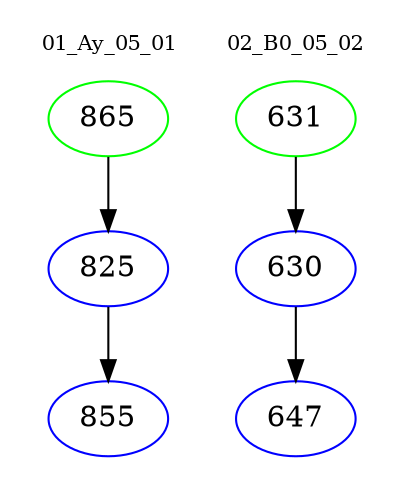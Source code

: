 digraph{
subgraph cluster_0 {
color = white
label = "01_Ay_05_01";
fontsize=10;
T0_865 [label="865", color="green"]
T0_865 -> T0_825 [color="black"]
T0_825 [label="825", color="blue"]
T0_825 -> T0_855 [color="black"]
T0_855 [label="855", color="blue"]
}
subgraph cluster_1 {
color = white
label = "02_B0_05_02";
fontsize=10;
T1_631 [label="631", color="green"]
T1_631 -> T1_630 [color="black"]
T1_630 [label="630", color="blue"]
T1_630 -> T1_647 [color="black"]
T1_647 [label="647", color="blue"]
}
}
